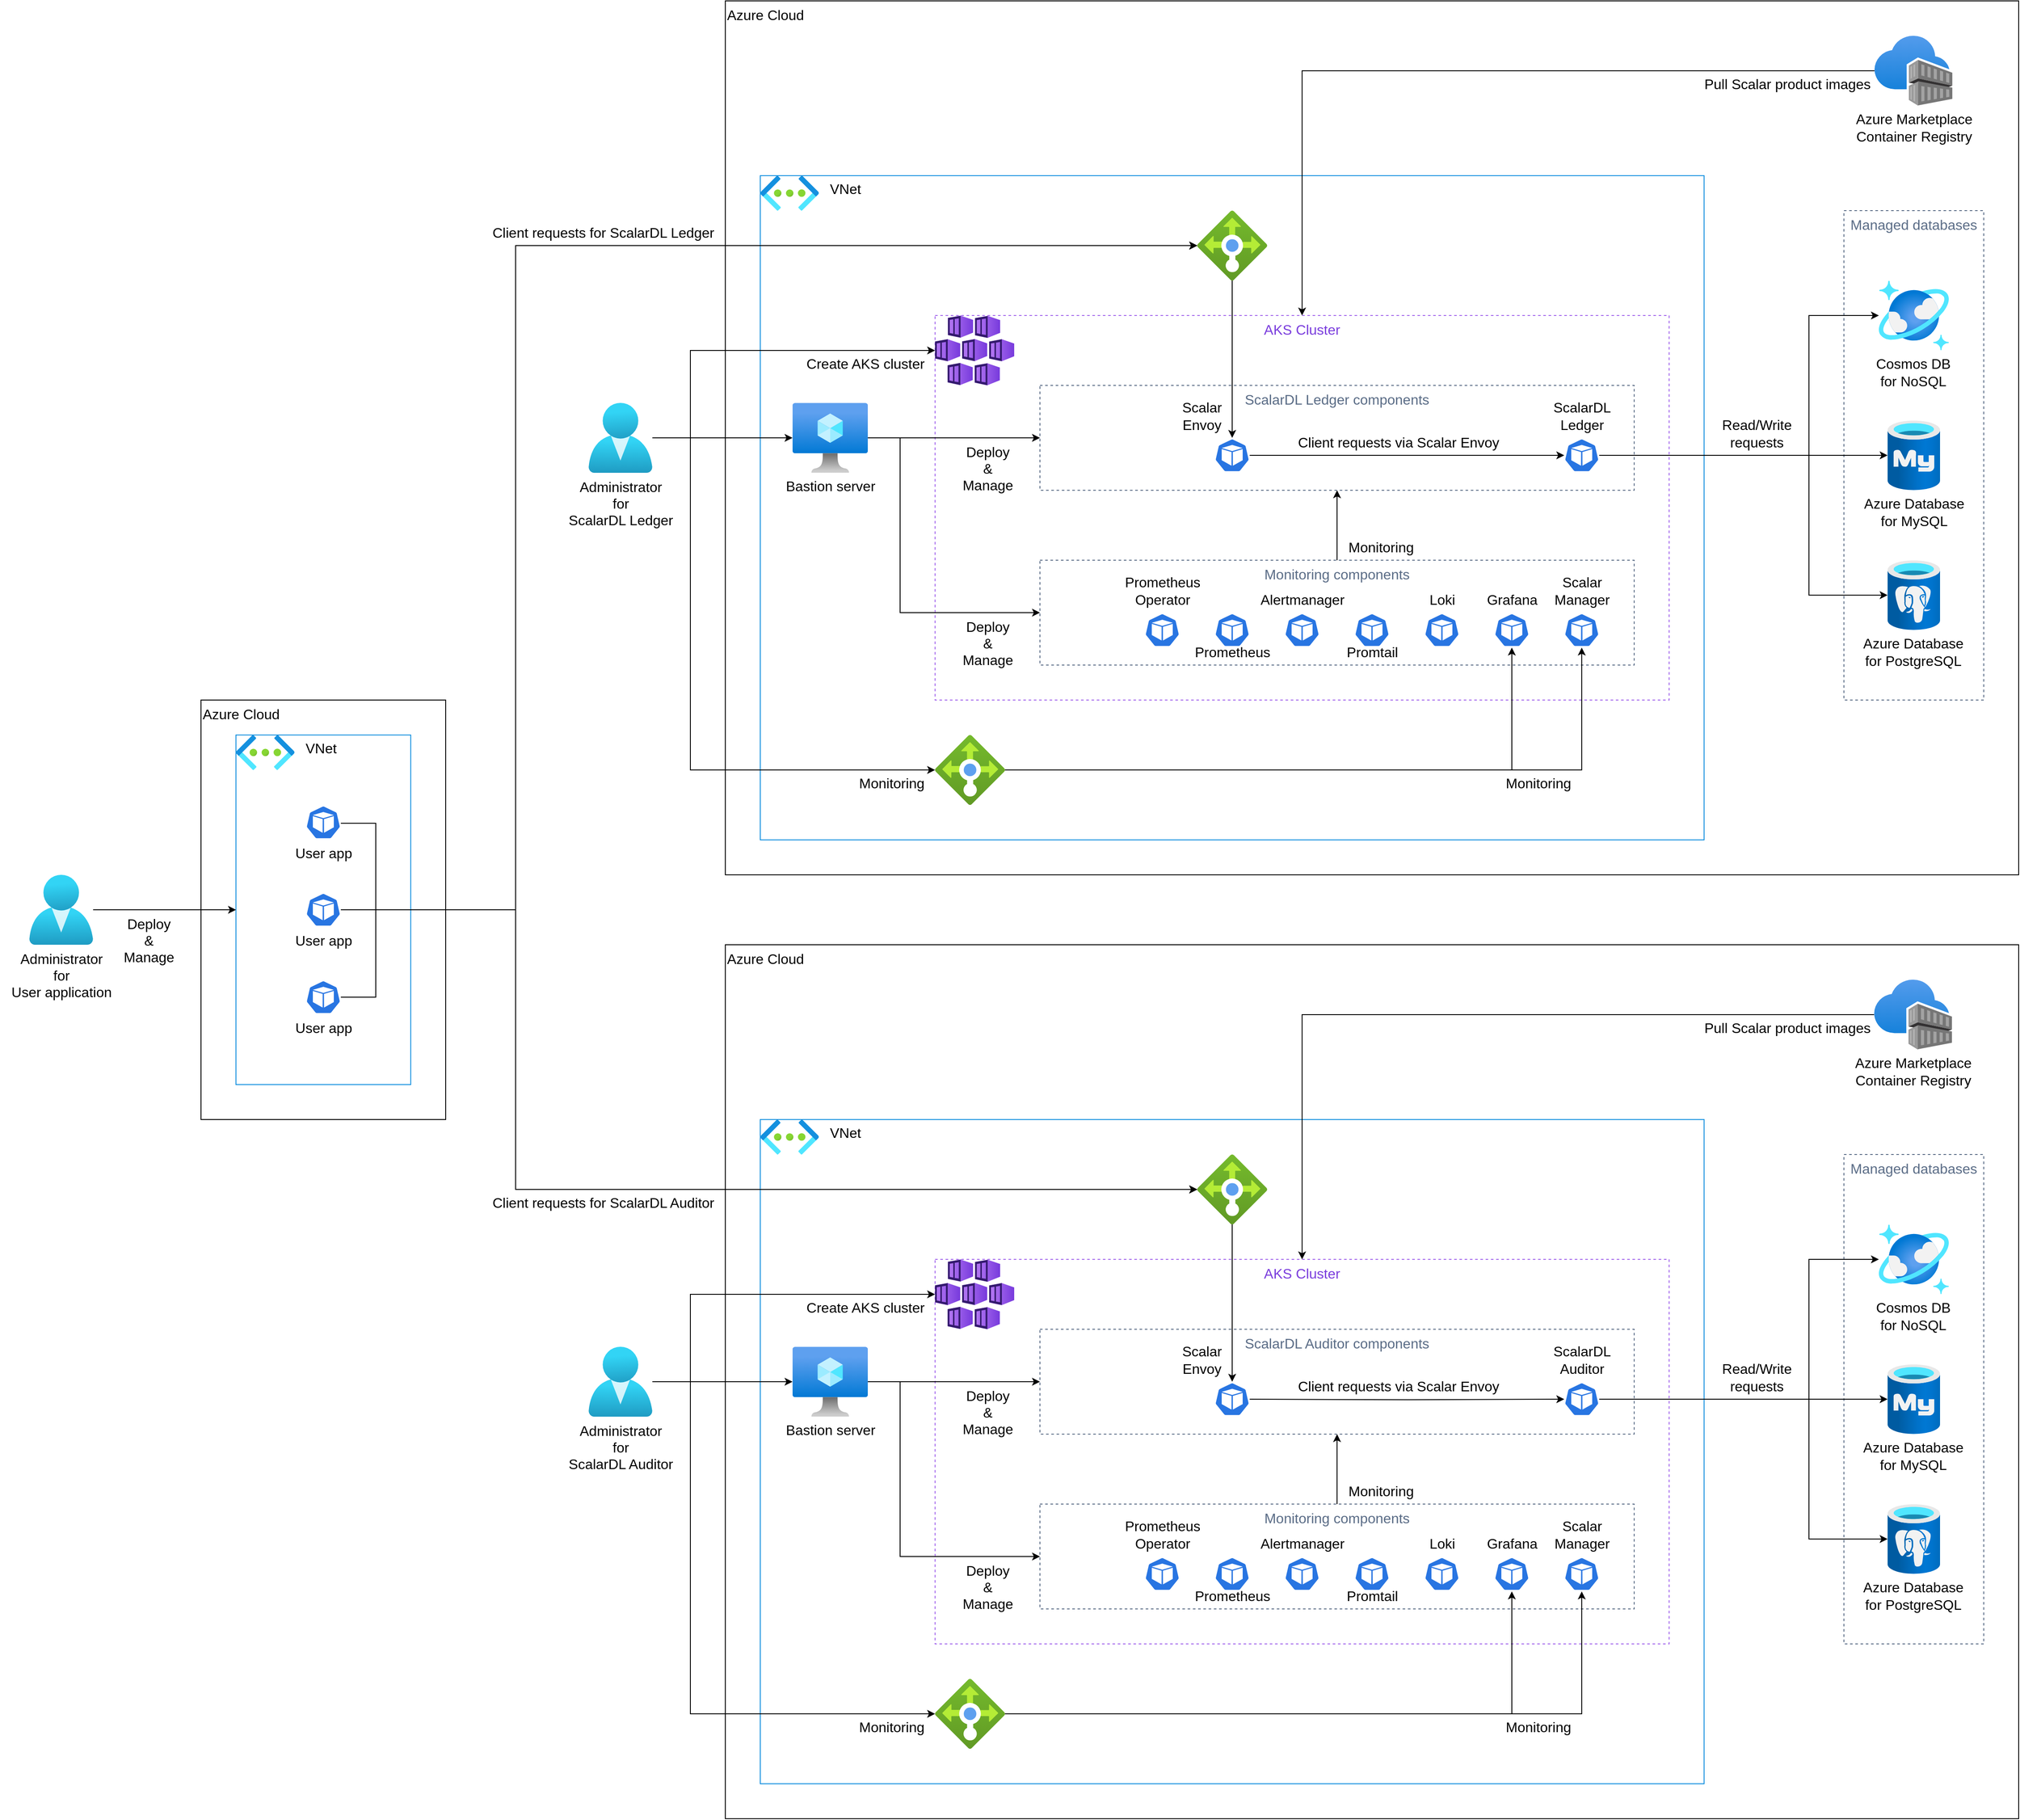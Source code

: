 <mxfile version="21.7.5" type="google">
  <diagram id="od8Rnb8N7IRgNO0WA-l_" name="ページ1">
    <mxGraphModel grid="1" page="1" gridSize="10" guides="1" tooltips="1" connect="1" arrows="1" fold="1" pageScale="1" pageWidth="827" pageHeight="1169" math="0" shadow="0">
      <root>
        <mxCell id="0" />
        <mxCell id="1" parent="0" />
        <mxCell id="EX_xdqJNYYm2CHZNdzQD-32" value="" style="fillColor=none;strokeColor=#1490df;verticalAlign=top;fontStyle=0;fontColor=#5A6C86;fontFamily=Helvetica;fontSize=12;align=left;" vertex="1" parent="1">
          <mxGeometry x="-640" y="280" width="1080" height="760" as="geometry" />
        </mxCell>
        <mxCell id="UtOP1kqGwqF7ZHsXyCKP-1" style="edgeStyle=orthogonalEdgeStyle;rounded=0;orthogonalLoop=1;jettySize=auto;html=1;" edge="1" parent="1" source="nU_rdTN2ys85tmJCLOdz-10" target="EX_xdqJNYYm2CHZNdzQD-21">
          <mxGeometry relative="1" as="geometry">
            <Array as="points">
              <mxPoint x="-920" y="1120" />
              <mxPoint x="-920" y="360" />
            </Array>
            <mxPoint x="-140" y="360" as="targetPoint" />
            <mxPoint x="-1120" y="1120.05" as="sourcePoint" />
          </mxGeometry>
        </mxCell>
        <mxCell id="UtOP1kqGwqF7ZHsXyCKP-7" style="edgeStyle=orthogonalEdgeStyle;rounded=0;orthogonalLoop=1;jettySize=auto;html=1;" edge="1" parent="1" source="nU_rdTN2ys85tmJCLOdz-10" target="EX_xdqJNYYm2CHZNdzQD-23">
          <mxGeometry relative="1" as="geometry">
            <Array as="points">
              <mxPoint x="-920" y="1120" />
              <mxPoint x="-920" y="1440" />
            </Array>
            <mxPoint x="-140.0" y="1440" as="targetPoint" />
            <mxPoint x="-1120" y="1120.05" as="sourcePoint" />
          </mxGeometry>
        </mxCell>
        <mxCell id="nU_rdTN2ys85tmJCLOdz-2" value="" style="fillColor=none;strokeColor=#1490df;verticalAlign=top;fontStyle=0;fontColor=#5A6C86;fontFamily=Helvetica;fontSize=12;align=left;" vertex="1" parent="1">
          <mxGeometry x="-1240" y="920" width="200" height="400" as="geometry" />
        </mxCell>
        <mxCell id="nU_rdTN2ys85tmJCLOdz-1" value="Azure Cloud" style="fillColor=none;strokeColor=#000000;verticalAlign=top;fontStyle=0;fontColor=#000000;fontFamily=Helvetica;fontSize=16;align=left;" vertex="1" parent="1">
          <mxGeometry x="-1280" y="880" width="280" height="480" as="geometry" />
        </mxCell>
        <mxCell id="UtOP1kqGwqF7ZHsXyCKP-2" style="edgeStyle=orthogonalEdgeStyle;rounded=0;orthogonalLoop=1;jettySize=auto;html=1;" edge="1" parent="1" source="nU_rdTN2ys85tmJCLOdz-11" target="EX_xdqJNYYm2CHZNdzQD-21">
          <mxGeometry relative="1" as="geometry">
            <Array as="points">
              <mxPoint x="-1080" y="1021" />
              <mxPoint x="-1080" y="1120" />
              <mxPoint x="-920" y="1120" />
              <mxPoint x="-920" y="360" />
            </Array>
            <mxPoint x="-140" y="360" as="targetPoint" />
            <mxPoint x="-1120" y="1027.05" as="sourcePoint" />
          </mxGeometry>
        </mxCell>
        <mxCell id="EX_xdqJNYYm2CHZNdzQD-35" value="Azure Cloud" style="fillColor=none;strokeColor=#000000;verticalAlign=top;fontStyle=0;fontColor=#000000;fontFamily=Helvetica;fontSize=16;align=left;" vertex="1" parent="1">
          <mxGeometry x="-680" y="80" width="1480" height="1000" as="geometry" />
        </mxCell>
        <mxCell id="EX_xdqJNYYm2CHZNdzQD-36" value="Azure Cloud" style="fillColor=none;strokeColor=#000000;verticalAlign=top;fontStyle=0;fontColor=#000000;fontFamily=Helvetica;fontSize=16;align=left;" vertex="1" parent="1">
          <mxGeometry x="-680" y="1160" width="1480" height="1000" as="geometry" />
        </mxCell>
        <mxCell id="EX_xdqJNYYm2CHZNdzQD-37" value="" style="fillColor=none;strokeColor=#1490df;verticalAlign=top;fontStyle=0;fontColor=#5A6C86;fontFamily=Helvetica;fontSize=12;align=left;" vertex="1" parent="1">
          <mxGeometry x="-640" y="1360" width="1080" height="760" as="geometry" />
        </mxCell>
        <mxCell id="EX_xdqJNYYm2CHZNdzQD-26" value="AKS Cluster" style="fillColor=none;strokeColor=#a265ec;dashed=1;verticalAlign=top;fontStyle=0;fontColor=#7a3ddd;strokeWidth=1;fontSize=16;" vertex="1" parent="1">
          <mxGeometry x="-440" y="440" width="840" height="440" as="geometry" />
        </mxCell>
        <mxCell id="EX_xdqJNYYm2CHZNdzQD-29" value="AKS Cluster" style="fillColor=none;strokeColor=#a265ec;dashed=1;verticalAlign=top;fontStyle=0;fontColor=#7a3ddd;strokeWidth=1;fontSize=16;" vertex="1" parent="1">
          <mxGeometry x="-440" y="1520" width="840" height="440" as="geometry" />
        </mxCell>
        <mxCell id="UtOP1kqGwqF7ZHsXyCKP-4" style="edgeStyle=orthogonalEdgeStyle;rounded=0;orthogonalLoop=1;jettySize=auto;html=1;" edge="1" parent="1" source="nU_rdTN2ys85tmJCLOdz-1" target="EX_xdqJNYYm2CHZNdzQD-23">
          <mxGeometry relative="1" as="geometry">
            <Array as="points">
              <mxPoint x="-920" y="1120" />
              <mxPoint x="-920" y="1440" />
            </Array>
            <mxPoint x="-140.0" y="1440" as="targetPoint" />
            <mxPoint x="-1120" y="1027.05" as="sourcePoint" />
          </mxGeometry>
        </mxCell>
        <mxCell id="UtOP1kqGwqF7ZHsXyCKP-8" style="edgeStyle=orthogonalEdgeStyle;rounded=0;orthogonalLoop=1;jettySize=auto;html=1;" edge="1" parent="1" source="nU_rdTN2ys85tmJCLOdz-1" target="EX_xdqJNYYm2CHZNdzQD-23">
          <mxGeometry relative="1" as="geometry">
            <Array as="points">
              <mxPoint x="-920" y="1120" />
              <mxPoint x="-920" y="1440" />
            </Array>
            <mxPoint x="-140.0" y="1440" as="targetPoint" />
            <mxPoint x="-1120" y="1212.95" as="sourcePoint" />
          </mxGeometry>
        </mxCell>
        <mxCell id="UtOP1kqGwqF7ZHsXyCKP-3" style="edgeStyle=orthogonalEdgeStyle;rounded=0;orthogonalLoop=1;jettySize=auto;html=1;" edge="1" parent="1" source="nU_rdTN2ys85tmJCLOdz-12" target="EX_xdqJNYYm2CHZNdzQD-21">
          <mxGeometry relative="1" as="geometry">
            <Array as="points">
              <mxPoint x="-1080" y="1220" />
              <mxPoint x="-1080" y="1120" />
              <mxPoint x="-920" y="1120" />
              <mxPoint x="-920" y="360" />
            </Array>
            <mxPoint x="-140" y="360" as="targetPoint" />
            <mxPoint x="-1120" y="1212.95" as="sourcePoint" />
          </mxGeometry>
        </mxCell>
        <mxCell id="XumjTPw2hBYQ-sRrh7FU-35" style="edgeStyle=orthogonalEdgeStyle;rounded=0;orthogonalLoop=1;jettySize=auto;html=1;fontFamily=Helvetica;fontSize=12;fontColor=#D05C17;" edge="1" parent="1" source="nU_rdTN2ys85tmJCLOdz-9" target="EX_xdqJNYYm2CHZNdzQD-30">
          <mxGeometry relative="1" as="geometry">
            <mxPoint x="-600" y="580" as="targetPoint" />
            <mxPoint x="-763.636" y="580" as="sourcePoint" />
          </mxGeometry>
        </mxCell>
        <mxCell id="eG7ZQN_vo8qLT-gt9y6S-61" style="edgeStyle=orthogonalEdgeStyle;rounded=0;orthogonalLoop=1;jettySize=auto;html=1;" edge="1" parent="1" source="nU_rdTN2ys85tmJCLOdz-9" target="EX_xdqJNYYm2CHZNdzQD-27">
          <mxGeometry relative="1" as="geometry">
            <Array as="points">
              <mxPoint x="-720" y="580" />
              <mxPoint x="-720" y="480" />
            </Array>
            <mxPoint x="-440.0" y="480" as="targetPoint" />
            <mxPoint x="-763.636" y="580" as="sourcePoint" />
          </mxGeometry>
        </mxCell>
        <mxCell id="XumjTPw2hBYQ-sRrh7FU-36" value="Managed databases" style="fillColor=none;strokeColor=#5A6C86;dashed=1;verticalAlign=top;fontStyle=0;fontColor=#5A6C86;fontFamily=Helvetica;fontSize=16;" vertex="1" parent="1">
          <mxGeometry x="600" y="320" width="160" height="560" as="geometry" />
        </mxCell>
        <mxCell id="eG7ZQN_vo8qLT-gt9y6S-23" style="edgeStyle=orthogonalEdgeStyle;rounded=0;orthogonalLoop=1;jettySize=auto;html=1;" edge="1" parent="1" source="nU_rdTN2ys85tmJCLOdz-18" target="EX_xdqJNYYm2CHZNdzQD-4">
          <mxGeometry relative="1" as="geometry">
            <Array as="points">
              <mxPoint x="560" y="600" />
              <mxPoint x="560" y="440" />
            </Array>
            <mxPoint x="640" y="440" as="targetPoint" />
            <mxPoint x="320" y="600.067" as="sourcePoint" />
          </mxGeometry>
        </mxCell>
        <mxCell id="eG7ZQN_vo8qLT-gt9y6S-40" style="edgeStyle=orthogonalEdgeStyle;rounded=0;orthogonalLoop=1;jettySize=auto;html=1;" edge="1" parent="1" source="nU_rdTN2ys85tmJCLOdz-18" target="EX_xdqJNYYm2CHZNdzQD-6">
          <mxGeometry relative="1" as="geometry">
            <Array as="points">
              <mxPoint x="560" y="600" />
              <mxPoint x="560" y="760" />
            </Array>
            <mxPoint x="640" y="759.957" as="targetPoint" />
            <mxPoint x="320" y="600.067" as="sourcePoint" />
          </mxGeometry>
        </mxCell>
        <mxCell id="eG7ZQN_vo8qLT-gt9y6S-41" style="edgeStyle=orthogonalEdgeStyle;rounded=0;orthogonalLoop=1;jettySize=auto;html=1;" edge="1" parent="1" source="nU_rdTN2ys85tmJCLOdz-18" target="EX_xdqJNYYm2CHZNdzQD-5">
          <mxGeometry relative="1" as="geometry">
            <Array as="points" />
            <mxPoint x="640" y="600.043" as="targetPoint" />
            <mxPoint x="320" y="600.067" as="sourcePoint" />
          </mxGeometry>
        </mxCell>
        <mxCell id="5DOGEl5L35TRqfO9R5Ig-1" style="edgeStyle=orthogonalEdgeStyle;rounded=0;orthogonalLoop=1;jettySize=auto;html=1;entryX=0.5;entryY=1;entryDx=0;entryDy=0;" edge="1" parent="1" source="XumjTPw2hBYQ-sRrh7FU-18" target="XumjTPw2hBYQ-sRrh7FU-22">
          <mxGeometry relative="1" as="geometry" />
        </mxCell>
        <mxCell id="XumjTPw2hBYQ-sRrh7FU-18" value="Monitoring components" style="fillColor=none;strokeColor=#5A6C86;dashed=1;verticalAlign=top;fontStyle=0;fontColor=#5A6C86;fontFamily=Helvetica;fontSize=16;" vertex="1" parent="1">
          <mxGeometry x="-320" y="720" width="680" height="120" as="geometry" />
        </mxCell>
        <mxCell id="XumjTPw2hBYQ-sRrh7FU-22" value="ScalarDL Ledger components" style="fillColor=none;strokeColor=#5A6C86;dashed=1;verticalAlign=top;fontStyle=0;fontColor=#5A6C86;fontFamily=Helvetica;fontSize=16;" vertex="1" parent="1">
          <mxGeometry x="-320" y="520" width="680" height="120" as="geometry" />
        </mxCell>
        <mxCell id="XumjTPw2hBYQ-sRrh7FU-32" value="" style="edgeStyle=orthogonalEdgeStyle;rounded=0;orthogonalLoop=1;jettySize=auto;html=1;fontFamily=Helvetica;fontSize=12;fontColor=#D05C17;entryX=0;entryY=0.5;entryDx=0;entryDy=0;" edge="1" parent="1" source="EX_xdqJNYYm2CHZNdzQD-30" target="XumjTPw2hBYQ-sRrh7FU-18">
          <mxGeometry relative="1" as="geometry">
            <Array as="points">
              <mxPoint x="-480" y="580" />
              <mxPoint x="-480" y="780" />
            </Array>
            <mxPoint x="-520" y="580" as="sourcePoint" />
          </mxGeometry>
        </mxCell>
        <mxCell id="XumjTPw2hBYQ-sRrh7FU-33" value="" style="edgeStyle=orthogonalEdgeStyle;rounded=0;orthogonalLoop=1;jettySize=auto;html=1;fontFamily=Helvetica;fontSize=12;fontColor=#D05C17;entryX=0;entryY=0.5;entryDx=0;entryDy=0;" edge="1" parent="1" source="EX_xdqJNYYm2CHZNdzQD-30" target="XumjTPw2hBYQ-sRrh7FU-22">
          <mxGeometry relative="1" as="geometry">
            <mxPoint x="-520" y="580" as="sourcePoint" />
            <Array as="points" />
          </mxGeometry>
        </mxCell>
        <mxCell id="eG7ZQN_vo8qLT-gt9y6S-24" style="edgeStyle=orthogonalEdgeStyle;rounded=0;orthogonalLoop=1;jettySize=auto;html=1;" edge="1" parent="1" source="nU_rdTN2ys85tmJCLOdz-17" target="nU_rdTN2ys85tmJCLOdz-18">
          <mxGeometry relative="1" as="geometry">
            <mxPoint x="-80" y="600" as="sourcePoint" />
            <mxPoint x="280" y="600.067" as="targetPoint" />
          </mxGeometry>
        </mxCell>
        <mxCell id="eG7ZQN_vo8qLT-gt9y6S-35" value="Monitoring" style="text;html=1;align=center;verticalAlign=middle;resizable=0;points=[];autosize=1;strokeColor=none;fillColor=none;fontSize=16;" vertex="1" parent="1">
          <mxGeometry x="20" y="690" width="100" height="30" as="geometry" />
        </mxCell>
        <mxCell id="eG7ZQN_vo8qLT-gt9y6S-36" value="Bastion server" style="text;html=1;align=center;verticalAlign=middle;resizable=0;points=[];autosize=1;strokeColor=none;fillColor=none;fontSize=16;" vertex="1" parent="1">
          <mxGeometry x="-625" y="620.0" width="130" height="30" as="geometry" />
        </mxCell>
        <mxCell id="eG7ZQN_vo8qLT-gt9y6S-45" style="edgeStyle=orthogonalEdgeStyle;rounded=0;orthogonalLoop=1;jettySize=auto;html=1;entryX=0.5;entryY=1;entryDx=0;entryDy=0;entryPerimeter=0;" edge="1" parent="1" source="EX_xdqJNYYm2CHZNdzQD-24" target="nU_rdTN2ys85tmJCLOdz-26">
          <mxGeometry relative="1" as="geometry">
            <mxPoint x="-360.0" y="960" as="sourcePoint" />
            <mxPoint x="300" y="812.841" as="targetPoint" />
          </mxGeometry>
        </mxCell>
        <mxCell id="eG7ZQN_vo8qLT-gt9y6S-50" style="edgeStyle=orthogonalEdgeStyle;rounded=0;orthogonalLoop=1;jettySize=auto;html=1;entryX=0.5;entryY=1;entryDx=0;entryDy=0;entryPerimeter=0;" edge="1" parent="1" source="EX_xdqJNYYm2CHZNdzQD-24" target="nU_rdTN2ys85tmJCLOdz-32">
          <mxGeometry relative="1" as="geometry">
            <mxPoint x="-360.0" y="960" as="sourcePoint" />
            <mxPoint x="220" y="812.841" as="targetPoint" />
          </mxGeometry>
        </mxCell>
        <mxCell id="eG7ZQN_vo8qLT-gt9y6S-49" value="Monitoring" style="text;html=1;align=center;verticalAlign=middle;resizable=0;points=[];autosize=1;strokeColor=none;fillColor=none;fontSize=16;" vertex="1" parent="1">
          <mxGeometry x="-540" y="960" width="100" height="30" as="geometry" />
        </mxCell>
        <mxCell id="tqQFtVf9cBMd6XpxgD0x-11" style="edgeStyle=orthogonalEdgeStyle;rounded=0;orthogonalLoop=1;jettySize=auto;html=1;" edge="1" parent="1" source="nU_rdTN2ys85tmJCLOdz-9" target="EX_xdqJNYYm2CHZNdzQD-24">
          <mxGeometry relative="1" as="geometry">
            <Array as="points">
              <mxPoint x="-720" y="580" />
              <mxPoint x="-720" y="960" />
            </Array>
            <mxPoint x="-440.0" y="960" as="targetPoint" />
            <mxPoint x="-763.636" y="580" as="sourcePoint" />
          </mxGeometry>
        </mxCell>
        <mxCell id="eG7ZQN_vo8qLT-gt9y6S-51" value="Administrator&lt;br style=&quot;font-size: 16px;&quot;&gt;for&lt;br style=&quot;font-size: 16px;&quot;&gt;ScalarDL Ledger" style="text;html=1;align=center;verticalAlign=middle;resizable=0;points=[];autosize=1;strokeColor=none;fillColor=none;fontSize=16;" vertex="1" parent="1">
          <mxGeometry x="-870" y="620" width="140" height="70" as="geometry" />
        </mxCell>
        <mxCell id="tqQFtVf9cBMd6XpxgD0x-10" style="edgeStyle=orthogonalEdgeStyle;rounded=0;orthogonalLoop=1;jettySize=auto;html=1;" edge="1" parent="1" source="EX_xdqJNYYm2CHZNdzQD-16" target="EX_xdqJNYYm2CHZNdzQD-26">
          <mxGeometry relative="1" as="geometry">
            <Array as="points">
              <mxPoint x="-20" y="160" />
            </Array>
            <mxPoint x="640" y="160.043" as="sourcePoint" />
            <mxPoint x="-20.0" y="440" as="targetPoint" />
          </mxGeometry>
        </mxCell>
        <mxCell id="eG7ZQN_vo8qLT-gt9y6S-57" value="Pull Scalar product images" style="text;html=1;align=center;verticalAlign=middle;resizable=0;points=[];autosize=1;strokeColor=none;fillColor=none;fontSize=16;" vertex="1" parent="1">
          <mxGeometry x="430" y="160" width="210" height="30" as="geometry" />
        </mxCell>
        <mxCell id="eG7ZQN_vo8qLT-gt9y6S-59" value="Create AKS cluster" style="text;html=1;align=center;verticalAlign=middle;resizable=0;points=[];autosize=1;strokeColor=none;fillColor=none;fontSize=16;" vertex="1" parent="1">
          <mxGeometry x="-600" y="480" width="160" height="30" as="geometry" />
        </mxCell>
        <mxCell id="eG7ZQN_vo8qLT-gt9y6S-73" value="Client requests via Scalar Envoy" style="text;html=1;align=center;verticalAlign=middle;resizable=0;points=[];autosize=1;strokeColor=none;fillColor=none;fontSize=16;" vertex="1" parent="1">
          <mxGeometry x="-35" y="570" width="250" height="30" as="geometry" />
        </mxCell>
        <mxCell id="eG7ZQN_vo8qLT-gt9y6S-74" value="Read/Write&lt;br style=&quot;font-size: 16px;&quot;&gt;requests" style="text;html=1;align=center;verticalAlign=middle;resizable=0;points=[];autosize=1;strokeColor=none;fillColor=none;fontSize=16;" vertex="1" parent="1">
          <mxGeometry x="450" y="550.0" width="100" height="50" as="geometry" />
        </mxCell>
        <mxCell id="tqQFtVf9cBMd6XpxgD0x-13" value="Deploy&lt;br&gt;&amp;amp;&lt;br&gt;Manage" style="text;html=1;align=center;verticalAlign=middle;resizable=0;points=[];autosize=1;strokeColor=none;fillColor=none;fontSize=16;" vertex="1" parent="1">
          <mxGeometry x="-420" y="780" width="80" height="70" as="geometry" />
        </mxCell>
        <mxCell id="tqQFtVf9cBMd6XpxgD0x-21" value="Monitoring" style="text;html=1;align=center;verticalAlign=middle;resizable=0;points=[];autosize=1;strokeColor=none;fillColor=none;fontSize=16;" vertex="1" parent="1">
          <mxGeometry x="200" y="960" width="100" height="30" as="geometry" />
        </mxCell>
        <mxCell id="UtOP1kqGwqF7ZHsXyCKP-9" style="edgeStyle=orthogonalEdgeStyle;rounded=0;orthogonalLoop=1;jettySize=auto;html=1;entryX=0.5;entryY=0;entryDx=0;entryDy=0;entryPerimeter=0;" edge="1" parent="1" source="EX_xdqJNYYm2CHZNdzQD-21" target="nU_rdTN2ys85tmJCLOdz-17">
          <mxGeometry relative="1" as="geometry">
            <mxPoint x="-100" y="400" as="sourcePoint" />
            <mxPoint x="-100" y="587.159" as="targetPoint" />
          </mxGeometry>
        </mxCell>
        <mxCell id="kts-2amzLd4KtE07fWtA-69" value="Managed databases" style="fillColor=none;strokeColor=#5A6C86;dashed=1;verticalAlign=top;fontStyle=0;fontColor=#5A6C86;fontFamily=Helvetica;fontSize=16;" vertex="1" parent="1">
          <mxGeometry x="600" y="1400" width="160" height="560" as="geometry" />
        </mxCell>
        <mxCell id="kts-2amzLd4KtE07fWtA-73" style="edgeStyle=orthogonalEdgeStyle;rounded=0;orthogonalLoop=1;jettySize=auto;html=1;" edge="1" parent="1" source="nU_rdTN2ys85tmJCLOdz-33" target="EX_xdqJNYYm2CHZNdzQD-12">
          <mxGeometry relative="1" as="geometry">
            <Array as="points">
              <mxPoint x="560" y="1680" />
              <mxPoint x="560" y="1520" />
            </Array>
            <mxPoint x="640" y="1520" as="targetPoint" />
            <mxPoint x="320" y="1680.056" as="sourcePoint" />
          </mxGeometry>
        </mxCell>
        <mxCell id="kts-2amzLd4KtE07fWtA-74" style="edgeStyle=orthogonalEdgeStyle;rounded=0;orthogonalLoop=1;jettySize=auto;html=1;" edge="1" parent="1" source="nU_rdTN2ys85tmJCLOdz-33" target="EX_xdqJNYYm2CHZNdzQD-14">
          <mxGeometry relative="1" as="geometry">
            <Array as="points">
              <mxPoint x="560" y="1680" />
              <mxPoint x="560" y="1840" />
            </Array>
            <mxPoint x="640" y="1840.043" as="targetPoint" />
            <mxPoint x="320" y="1680.056" as="sourcePoint" />
          </mxGeometry>
        </mxCell>
        <mxCell id="kts-2amzLd4KtE07fWtA-75" style="edgeStyle=orthogonalEdgeStyle;rounded=0;orthogonalLoop=1;jettySize=auto;html=1;" edge="1" parent="1" source="nU_rdTN2ys85tmJCLOdz-33" target="EX_xdqJNYYm2CHZNdzQD-13">
          <mxGeometry relative="1" as="geometry">
            <Array as="points" />
            <mxPoint x="640" y="1680.043" as="targetPoint" />
            <mxPoint x="320" y="1680.056" as="sourcePoint" />
          </mxGeometry>
        </mxCell>
        <mxCell id="5DOGEl5L35TRqfO9R5Ig-2" style="edgeStyle=orthogonalEdgeStyle;rounded=0;orthogonalLoop=1;jettySize=auto;html=1;entryX=0.5;entryY=1;entryDx=0;entryDy=0;" edge="1" parent="1" source="kts-2amzLd4KtE07fWtA-80" target="kts-2amzLd4KtE07fWtA-81">
          <mxGeometry relative="1" as="geometry" />
        </mxCell>
        <mxCell id="kts-2amzLd4KtE07fWtA-80" value="Monitoring components" style="fillColor=none;strokeColor=#5A6C86;dashed=1;verticalAlign=top;fontStyle=0;fontColor=#5A6C86;fontFamily=Helvetica;fontSize=16;" vertex="1" parent="1">
          <mxGeometry x="-320" y="1800" width="680" height="120" as="geometry" />
        </mxCell>
        <mxCell id="kts-2amzLd4KtE07fWtA-81" value="ScalarDL Auditor components" style="fillColor=none;strokeColor=#5A6C86;dashed=1;verticalAlign=top;fontStyle=0;fontColor=#5A6C86;fontFamily=Helvetica;fontSize=16;" vertex="1" parent="1">
          <mxGeometry x="-320" y="1600" width="680" height="120" as="geometry" />
        </mxCell>
        <mxCell id="kts-2amzLd4KtE07fWtA-82" value="" style="edgeStyle=orthogonalEdgeStyle;rounded=0;orthogonalLoop=1;jettySize=auto;html=1;fontFamily=Helvetica;fontSize=12;fontColor=#D05C17;entryX=0;entryY=0.5;entryDx=0;entryDy=0;" edge="1" parent="1" source="EX_xdqJNYYm2CHZNdzQD-31" target="kts-2amzLd4KtE07fWtA-80">
          <mxGeometry relative="1" as="geometry">
            <Array as="points">
              <mxPoint x="-480" y="1660" />
              <mxPoint x="-480" y="1860" />
            </Array>
            <mxPoint x="-520" y="1660" as="sourcePoint" />
          </mxGeometry>
        </mxCell>
        <mxCell id="kts-2amzLd4KtE07fWtA-83" value="" style="edgeStyle=orthogonalEdgeStyle;rounded=0;orthogonalLoop=1;jettySize=auto;html=1;fontFamily=Helvetica;fontSize=12;fontColor=#D05C17;entryX=0;entryY=0.5;entryDx=0;entryDy=0;" edge="1" parent="1" source="EX_xdqJNYYm2CHZNdzQD-31" target="kts-2amzLd4KtE07fWtA-81">
          <mxGeometry relative="1" as="geometry">
            <mxPoint x="-520" y="1660" as="sourcePoint" />
            <Array as="points" />
          </mxGeometry>
        </mxCell>
        <mxCell id="kts-2amzLd4KtE07fWtA-85" value="ScalarDL&lt;br&gt;Auditor" style="text;html=1;align=center;verticalAlign=middle;resizable=0;points=[];autosize=1;strokeColor=none;fillColor=none;fontSize=16;" vertex="1" parent="1">
          <mxGeometry x="255" y="1610" width="90" height="50" as="geometry" />
        </mxCell>
        <mxCell id="kts-2amzLd4KtE07fWtA-86" value="Scalar&lt;br&gt;Envoy" style="text;html=1;align=center;verticalAlign=middle;resizable=0;points=[];autosize=1;strokeColor=none;fillColor=none;fontSize=16;" vertex="1" parent="1">
          <mxGeometry x="-170" y="1610" width="70" height="50" as="geometry" />
        </mxCell>
        <mxCell id="kts-2amzLd4KtE07fWtA-87" value="Prometheus&lt;br style=&quot;font-size: 16px;&quot;&gt;Operator" style="text;html=1;align=center;verticalAlign=middle;resizable=0;points=[];autosize=1;strokeColor=none;fillColor=none;fontSize=16;" vertex="1" parent="1">
          <mxGeometry x="-235" y="1810" width="110" height="50" as="geometry" />
        </mxCell>
        <mxCell id="kts-2amzLd4KtE07fWtA-94" style="edgeStyle=orthogonalEdgeStyle;rounded=0;orthogonalLoop=1;jettySize=auto;html=1;" edge="1" parent="1" target="nU_rdTN2ys85tmJCLOdz-33">
          <mxGeometry relative="1" as="geometry">
            <mxPoint x="-80" y="1680.056" as="sourcePoint" />
            <mxPoint x="280" y="1680" as="targetPoint" />
          </mxGeometry>
        </mxCell>
        <mxCell id="kts-2amzLd4KtE07fWtA-100" value="Monitoring" style="text;html=1;align=center;verticalAlign=middle;resizable=0;points=[];autosize=1;strokeColor=none;fillColor=none;fontSize=16;" vertex="1" parent="1">
          <mxGeometry x="20" y="1770" width="100" height="30" as="geometry" />
        </mxCell>
        <mxCell id="kts-2amzLd4KtE07fWtA-101" value="Bastion server" style="text;html=1;align=center;verticalAlign=middle;resizable=0;points=[];autosize=1;strokeColor=none;fillColor=none;fontSize=16;" vertex="1" parent="1">
          <mxGeometry x="-625" y="1700" width="130" height="30" as="geometry" />
        </mxCell>
        <mxCell id="kts-2amzLd4KtE07fWtA-103" style="edgeStyle=orthogonalEdgeStyle;rounded=0;orthogonalLoop=1;jettySize=auto;html=1;entryX=0.5;entryY=1;entryDx=0;entryDy=0;entryPerimeter=0;" edge="1" parent="1" source="EX_xdqJNYYm2CHZNdzQD-25" target="nU_rdTN2ys85tmJCLOdz-42">
          <mxGeometry relative="1" as="geometry">
            <mxPoint x="-360.0" y="2040.0" as="sourcePoint" />
            <mxPoint x="300" y="1892.841" as="targetPoint" />
          </mxGeometry>
        </mxCell>
        <mxCell id="kts-2amzLd4KtE07fWtA-104" style="edgeStyle=orthogonalEdgeStyle;rounded=0;orthogonalLoop=1;jettySize=auto;html=1;entryX=0.5;entryY=1;entryDx=0;entryDy=0;entryPerimeter=0;" edge="1" parent="1" source="EX_xdqJNYYm2CHZNdzQD-25" target="nU_rdTN2ys85tmJCLOdz-41">
          <mxGeometry relative="1" as="geometry">
            <mxPoint x="-360.0" y="2040.0" as="sourcePoint" />
            <mxPoint x="220" y="1892.841" as="targetPoint" />
          </mxGeometry>
        </mxCell>
        <mxCell id="kts-2amzLd4KtE07fWtA-106" value="Monitoring" style="text;html=1;align=center;verticalAlign=middle;resizable=0;points=[];autosize=1;strokeColor=none;fillColor=none;fontSize=16;" vertex="1" parent="1">
          <mxGeometry x="-540" y="2040" width="100" height="30" as="geometry" />
        </mxCell>
        <mxCell id="kts-2amzLd4KtE07fWtA-107" style="edgeStyle=orthogonalEdgeStyle;rounded=0;orthogonalLoop=1;jettySize=auto;html=1;" edge="1" parent="1" source="EX_xdqJNYYm2CHZNdzQD-18" target="EX_xdqJNYYm2CHZNdzQD-29">
          <mxGeometry relative="1" as="geometry">
            <Array as="points">
              <mxPoint x="-20" y="1240" />
            </Array>
            <mxPoint x="640" y="1240.043" as="sourcePoint" />
            <mxPoint x="-20.0" y="1520" as="targetPoint" />
          </mxGeometry>
        </mxCell>
        <mxCell id="kts-2amzLd4KtE07fWtA-110" value="Pull Scalar product images" style="text;html=1;align=center;verticalAlign=middle;resizable=0;points=[];autosize=1;strokeColor=none;fillColor=none;fontSize=16;" vertex="1" parent="1">
          <mxGeometry x="430" y="1240" width="210" height="30" as="geometry" />
        </mxCell>
        <mxCell id="kts-2amzLd4KtE07fWtA-111" value="Create AKS cluster" style="text;html=1;align=center;verticalAlign=middle;resizable=0;points=[];autosize=1;strokeColor=none;fillColor=none;fontSize=16;" vertex="1" parent="1">
          <mxGeometry x="-600" y="1560" width="160" height="30" as="geometry" />
        </mxCell>
        <mxCell id="kts-2amzLd4KtE07fWtA-121" value="Client requests via Scalar Envoy" style="text;html=1;align=center;verticalAlign=middle;resizable=0;points=[];autosize=1;strokeColor=none;fillColor=none;fontSize=16;" vertex="1" parent="1">
          <mxGeometry x="-35" y="1650" width="250" height="30" as="geometry" />
        </mxCell>
        <mxCell id="kts-2amzLd4KtE07fWtA-122" value="Read/Write&lt;br style=&quot;font-size: 16px;&quot;&gt;requests" style="text;html=1;align=center;verticalAlign=middle;resizable=0;points=[];autosize=1;strokeColor=none;fillColor=none;fontSize=16;" vertex="1" parent="1">
          <mxGeometry x="450" y="1630" width="100" height="50" as="geometry" />
        </mxCell>
        <mxCell id="kts-2amzLd4KtE07fWtA-123" value="Deploy&lt;br&gt;&amp;amp;&lt;br&gt;Manage" style="text;html=1;align=center;verticalAlign=middle;resizable=0;points=[];autosize=1;strokeColor=none;fillColor=none;fontSize=16;" vertex="1" parent="1">
          <mxGeometry x="-420" y="1860" width="80" height="70" as="geometry" />
        </mxCell>
        <mxCell id="kts-2amzLd4KtE07fWtA-124" value="Monitoring" style="text;html=1;align=center;verticalAlign=middle;resizable=0;points=[];autosize=1;strokeColor=none;fillColor=none;fontSize=16;" vertex="1" parent="1">
          <mxGeometry x="200" y="2040" width="100" height="30" as="geometry" />
        </mxCell>
        <mxCell id="UtOP1kqGwqF7ZHsXyCKP-10" style="edgeStyle=orthogonalEdgeStyle;rounded=0;orthogonalLoop=1;jettySize=auto;html=1;" edge="1" parent="1" source="EX_xdqJNYYm2CHZNdzQD-23" target="nU_rdTN2ys85tmJCLOdz-34">
          <mxGeometry relative="1" as="geometry">
            <mxPoint x="-100.0" y="1480" as="sourcePoint" />
            <mxPoint x="-100" y="1667.159" as="targetPoint" />
          </mxGeometry>
        </mxCell>
        <mxCell id="kts-2amzLd4KtE07fWtA-129" style="edgeStyle=orthogonalEdgeStyle;rounded=0;orthogonalLoop=1;jettySize=auto;html=1;" edge="1" parent="1" source="nU_rdTN2ys85tmJCLOdz-6" target="EX_xdqJNYYm2CHZNdzQD-28">
          <mxGeometry relative="1" as="geometry">
            <Array as="points">
              <mxPoint x="-720" y="1660" />
              <mxPoint x="-720" y="1560" />
            </Array>
            <mxPoint x="-440.0" y="1560" as="targetPoint" />
            <mxPoint x="-763.636" y="1660.0" as="sourcePoint" />
          </mxGeometry>
        </mxCell>
        <mxCell id="kts-2amzLd4KtE07fWtA-130" style="edgeStyle=orthogonalEdgeStyle;rounded=0;orthogonalLoop=1;jettySize=auto;html=1;" edge="1" parent="1" source="nU_rdTN2ys85tmJCLOdz-6" target="EX_xdqJNYYm2CHZNdzQD-31">
          <mxGeometry relative="1" as="geometry">
            <mxPoint x="-600" y="1660" as="targetPoint" />
            <mxPoint x="-763.636" y="1660.0" as="sourcePoint" />
          </mxGeometry>
        </mxCell>
        <mxCell id="kts-2amzLd4KtE07fWtA-131" style="edgeStyle=orthogonalEdgeStyle;rounded=0;orthogonalLoop=1;jettySize=auto;html=1;" edge="1" parent="1" source="nU_rdTN2ys85tmJCLOdz-6" target="EX_xdqJNYYm2CHZNdzQD-25">
          <mxGeometry relative="1" as="geometry">
            <Array as="points">
              <mxPoint x="-720" y="1660" />
              <mxPoint x="-720" y="2040" />
            </Array>
            <mxPoint x="-440.0" y="2040.0" as="targetPoint" />
            <mxPoint x="-763.636" y="1660.0" as="sourcePoint" />
          </mxGeometry>
        </mxCell>
        <mxCell id="kts-2amzLd4KtE07fWtA-127" value="Administrator&lt;br style=&quot;font-size: 16px;&quot;&gt;for&lt;br style=&quot;font-size: 16px;&quot;&gt;ScalarDL Auditor" style="text;html=1;align=center;verticalAlign=middle;resizable=0;points=[];autosize=1;strokeColor=none;fillColor=none;fontSize=16;" vertex="1" parent="1">
          <mxGeometry x="-870" y="1700" width="140" height="70" as="geometry" />
        </mxCell>
        <mxCell id="kts-2amzLd4KtE07fWtA-144" style="edgeStyle=orthogonalEdgeStyle;rounded=0;orthogonalLoop=1;jettySize=auto;html=1;entryX=0;entryY=0.5;entryDx=0;entryDy=0;" edge="1" parent="1" source="nU_rdTN2ys85tmJCLOdz-5">
          <mxGeometry relative="1" as="geometry">
            <mxPoint x="-1403.636" y="1120" as="sourcePoint" />
            <mxPoint x="-1240" y="1120" as="targetPoint" />
          </mxGeometry>
        </mxCell>
        <mxCell id="kts-2amzLd4KtE07fWtA-133" value="Administrator&lt;br style=&quot;font-size: 16px;&quot;&gt;for&lt;br style=&quot;font-size: 16px;&quot;&gt;User application" style="text;html=1;align=center;verticalAlign=middle;resizable=0;points=[];autosize=1;strokeColor=none;fillColor=none;fontSize=16;" vertex="1" parent="1">
          <mxGeometry x="-1510" y="1160" width="140" height="70" as="geometry" />
        </mxCell>
        <mxCell id="kts-2amzLd4KtE07fWtA-140" value="User app" style="text;html=1;align=center;verticalAlign=middle;resizable=0;points=[];autosize=1;strokeColor=none;fillColor=none;fontSize=16;" vertex="1" parent="1">
          <mxGeometry x="-1185" y="1040" width="90" height="30" as="geometry" />
        </mxCell>
        <mxCell id="kts-2amzLd4KtE07fWtA-141" value="User app" style="text;html=1;align=center;verticalAlign=middle;resizable=0;points=[];autosize=1;strokeColor=none;fillColor=none;fontSize=16;" vertex="1" parent="1">
          <mxGeometry x="-1185" y="1140" width="90" height="30" as="geometry" />
        </mxCell>
        <mxCell id="kts-2amzLd4KtE07fWtA-143" value="User app" style="text;html=1;align=center;verticalAlign=middle;resizable=0;points=[];autosize=1;strokeColor=none;fillColor=none;fontSize=16;" vertex="1" parent="1">
          <mxGeometry x="-1185" y="1240.0" width="90" height="30" as="geometry" />
        </mxCell>
        <mxCell id="kts-2amzLd4KtE07fWtA-145" value="Deploy&lt;br&gt;&amp;amp;&lt;br&gt;Manage" style="text;html=1;align=center;verticalAlign=middle;resizable=0;points=[];autosize=1;strokeColor=none;fillColor=none;fontSize=16;" vertex="1" parent="1">
          <mxGeometry x="-1380" y="1120" width="80" height="70" as="geometry" />
        </mxCell>
        <mxCell id="UtOP1kqGwqF7ZHsXyCKP-11" value="Client requests for ScalarDL Ledger" style="text;html=1;align=center;verticalAlign=middle;resizable=0;points=[];autosize=1;strokeColor=none;fillColor=none;fontSize=16;" vertex="1" parent="1">
          <mxGeometry x="-960" y="330" width="280" height="30" as="geometry" />
        </mxCell>
        <mxCell id="UtOP1kqGwqF7ZHsXyCKP-12" value="Client requests for ScalarDL Auditor" style="text;html=1;align=center;verticalAlign=middle;resizable=0;points=[];autosize=1;strokeColor=none;fillColor=none;fontSize=16;" vertex="1" parent="1">
          <mxGeometry x="-960" y="1440" width="280" height="30" as="geometry" />
        </mxCell>
        <mxCell id="EX_xdqJNYYm2CHZNdzQD-1" value="Cosmos DB&lt;br style=&quot;font-size: 16px;&quot;&gt;for NoSQL" style="text;html=1;align=center;verticalAlign=middle;resizable=0;points=[];autosize=1;strokeColor=none;fillColor=none;fontSize=16;" vertex="1" parent="1">
          <mxGeometry x="624.18" y="480" width="110" height="50" as="geometry" />
        </mxCell>
        <mxCell id="EX_xdqJNYYm2CHZNdzQD-2" value="Azure Database&lt;br style=&quot;font-size: 16px;&quot;&gt;for MySQL" style="text;html=1;align=center;verticalAlign=middle;resizable=0;points=[];autosize=1;strokeColor=none;fillColor=none;fontSize=16;" vertex="1" parent="1">
          <mxGeometry x="610" y="640" width="140" height="50" as="geometry" />
        </mxCell>
        <mxCell id="EX_xdqJNYYm2CHZNdzQD-3" value="Azure Database&lt;br style=&quot;font-size: 16px;&quot;&gt;for PostgreSQL" style="text;html=1;align=center;verticalAlign=middle;resizable=0;points=[];autosize=1;strokeColor=none;fillColor=none;fontSize=16;" vertex="1" parent="1">
          <mxGeometry x="609.18" y="800" width="140" height="50" as="geometry" />
        </mxCell>
        <mxCell id="EX_xdqJNYYm2CHZNdzQD-4" value="" style="image;aspect=fixed;html=1;points=[];align=center;fontSize=12;image=img/lib/azure2/databases/Azure_Cosmos_DB.svg;" vertex="1" parent="1">
          <mxGeometry x="640" y="400" width="80" height="80" as="geometry" />
        </mxCell>
        <mxCell id="EX_xdqJNYYm2CHZNdzQD-5" value="" style="image;aspect=fixed;html=1;points=[];align=center;fontSize=12;image=img/lib/azure2/databases/Azure_Database_MySQL_Server.svg;" vertex="1" parent="1">
          <mxGeometry x="650" y="560.0" width="60" height="80" as="geometry" />
        </mxCell>
        <mxCell id="EX_xdqJNYYm2CHZNdzQD-6" value="" style="image;aspect=fixed;html=1;points=[];align=center;fontSize=12;image=img/lib/azure2/databases/Azure_Database_PostgreSQL_Server.svg;" vertex="1" parent="1">
          <mxGeometry x="650" y="720" width="60" height="80" as="geometry" />
        </mxCell>
        <mxCell id="EX_xdqJNYYm2CHZNdzQD-9" value="Cosmos DB&lt;br style=&quot;font-size: 16px;&quot;&gt;for NoSQL" style="text;html=1;align=center;verticalAlign=middle;resizable=0;points=[];autosize=1;strokeColor=none;fillColor=none;fontSize=16;" vertex="1" parent="1">
          <mxGeometry x="624.17" y="1560" width="110" height="50" as="geometry" />
        </mxCell>
        <mxCell id="EX_xdqJNYYm2CHZNdzQD-10" value="Azure Database&lt;br style=&quot;font-size: 16px;&quot;&gt;for MySQL" style="text;html=1;align=center;verticalAlign=middle;resizable=0;points=[];autosize=1;strokeColor=none;fillColor=none;fontSize=16;" vertex="1" parent="1">
          <mxGeometry x="609.17" y="1720" width="140" height="50" as="geometry" />
        </mxCell>
        <mxCell id="EX_xdqJNYYm2CHZNdzQD-11" value="Azure Database&lt;br style=&quot;font-size: 16px;&quot;&gt;for PostgreSQL" style="text;html=1;align=center;verticalAlign=middle;resizable=0;points=[];autosize=1;strokeColor=none;fillColor=none;fontSize=16;" vertex="1" parent="1">
          <mxGeometry x="609.17" y="1880" width="140" height="50" as="geometry" />
        </mxCell>
        <mxCell id="EX_xdqJNYYm2CHZNdzQD-12" value="" style="image;aspect=fixed;html=1;points=[];align=center;fontSize=12;image=img/lib/azure2/databases/Azure_Cosmos_DB.svg;" vertex="1" parent="1">
          <mxGeometry x="640" y="1480" width="80" height="80" as="geometry" />
        </mxCell>
        <mxCell id="EX_xdqJNYYm2CHZNdzQD-13" value="" style="image;aspect=fixed;html=1;points=[];align=center;fontSize=12;image=img/lib/azure2/databases/Azure_Database_MySQL_Server.svg;" vertex="1" parent="1">
          <mxGeometry x="650" y="1640" width="60" height="80" as="geometry" />
        </mxCell>
        <mxCell id="EX_xdqJNYYm2CHZNdzQD-14" value="" style="image;aspect=fixed;html=1;points=[];align=center;fontSize=12;image=img/lib/azure2/databases/Azure_Database_PostgreSQL_Server.svg;" vertex="1" parent="1">
          <mxGeometry x="650" y="1800" width="60" height="80" as="geometry" />
        </mxCell>
        <mxCell id="EX_xdqJNYYm2CHZNdzQD-15" value="Azure Marketplace&lt;br style=&quot;font-size: 16px;&quot;&gt;Container Registry" style="text;html=1;align=center;verticalAlign=middle;resizable=0;points=[];autosize=1;strokeColor=none;fillColor=none;fontSize=16;" vertex="1" parent="1">
          <mxGeometry x="599.58" y="200" width="160" height="50" as="geometry" />
        </mxCell>
        <mxCell id="EX_xdqJNYYm2CHZNdzQD-16" value="" style="image;aspect=fixed;html=1;points=[];align=center;fontSize=12;image=img/lib/azure2/containers/Container_Registries.svg;" vertex="1" parent="1">
          <mxGeometry x="635" y="120" width="89.17" height="80" as="geometry" />
        </mxCell>
        <mxCell id="EX_xdqJNYYm2CHZNdzQD-17" value="Azure Marketplace&lt;br style=&quot;font-size: 16px;&quot;&gt;Container Registry" style="text;html=1;align=center;verticalAlign=middle;resizable=0;points=[];autosize=1;strokeColor=none;fillColor=none;fontSize=16;" vertex="1" parent="1">
          <mxGeometry x="599.17" y="1280" width="160" height="50" as="geometry" />
        </mxCell>
        <mxCell id="EX_xdqJNYYm2CHZNdzQD-18" value="" style="image;aspect=fixed;html=1;points=[];align=center;fontSize=12;image=img/lib/azure2/containers/Container_Registries.svg;" vertex="1" parent="1">
          <mxGeometry x="634.59" y="1200" width="89.17" height="80" as="geometry" />
        </mxCell>
        <mxCell id="EX_xdqJNYYm2CHZNdzQD-21" value="" style="image;aspect=fixed;html=1;points=[];align=center;fontSize=12;image=img/lib/azure2/networking/Load_Balancers.svg;" vertex="1" parent="1">
          <mxGeometry x="-140" y="320" width="80" height="80" as="geometry" />
        </mxCell>
        <mxCell id="EX_xdqJNYYm2CHZNdzQD-23" value="" style="image;aspect=fixed;html=1;points=[];align=center;fontSize=12;image=img/lib/azure2/networking/Load_Balancers.svg;" vertex="1" parent="1">
          <mxGeometry x="-140" y="1400" width="80" height="80" as="geometry" />
        </mxCell>
        <mxCell id="EX_xdqJNYYm2CHZNdzQD-24" value="" style="image;aspect=fixed;html=1;points=[];align=center;fontSize=12;image=img/lib/azure2/networking/Load_Balancers.svg;" vertex="1" parent="1">
          <mxGeometry x="-440" y="920" width="80" height="80" as="geometry" />
        </mxCell>
        <mxCell id="EX_xdqJNYYm2CHZNdzQD-25" value="" style="image;aspect=fixed;html=1;points=[];align=center;fontSize=12;image=img/lib/azure2/networking/Load_Balancers.svg;" vertex="1" parent="1">
          <mxGeometry x="-440" y="2000" width="80" height="80" as="geometry" />
        </mxCell>
        <mxCell id="EX_xdqJNYYm2CHZNdzQD-27" value="" style="image;aspect=fixed;html=1;points=[];align=center;fontSize=12;image=img/lib/azure2/containers/Kubernetes_Services.svg;" vertex="1" parent="1">
          <mxGeometry x="-440" y="440" width="90.66" height="80" as="geometry" />
        </mxCell>
        <mxCell id="EX_xdqJNYYm2CHZNdzQD-28" value="" style="image;aspect=fixed;html=1;points=[];align=center;fontSize=12;image=img/lib/azure2/containers/Kubernetes_Services.svg;" vertex="1" parent="1">
          <mxGeometry x="-440" y="1520" width="90.66" height="80" as="geometry" />
        </mxCell>
        <mxCell id="EX_xdqJNYYm2CHZNdzQD-30" value="" style="image;aspect=fixed;html=1;points=[];align=center;fontSize=12;image=img/lib/azure2/compute/Virtual_Machine.svg;" vertex="1" parent="1">
          <mxGeometry x="-603.12" y="540" width="86.25" height="80" as="geometry" />
        </mxCell>
        <mxCell id="EX_xdqJNYYm2CHZNdzQD-31" value="" style="image;aspect=fixed;html=1;points=[];align=center;fontSize=12;image=img/lib/azure2/compute/Virtual_Machine.svg;" vertex="1" parent="1">
          <mxGeometry x="-603.12" y="1620" width="86.25" height="80" as="geometry" />
        </mxCell>
        <mxCell id="EX_xdqJNYYm2CHZNdzQD-33" value="" style="image;aspect=fixed;html=1;points=[];align=center;fontSize=12;image=img/lib/azure2/networking/Virtual_Networks.svg;" vertex="1" parent="1">
          <mxGeometry x="-640" y="280" width="67" height="40" as="geometry" />
        </mxCell>
        <mxCell id="EX_xdqJNYYm2CHZNdzQD-34" value="VNet" style="text;html=1;align=center;verticalAlign=middle;resizable=0;points=[];autosize=1;strokeColor=none;fillColor=none;fontSize=16;" vertex="1" parent="1">
          <mxGeometry x="-573" y="280" width="60" height="30" as="geometry" />
        </mxCell>
        <mxCell id="EX_xdqJNYYm2CHZNdzQD-38" value="" style="image;aspect=fixed;html=1;points=[];align=center;fontSize=12;image=img/lib/azure2/networking/Virtual_Networks.svg;" vertex="1" parent="1">
          <mxGeometry x="-640" y="1360" width="67" height="40" as="geometry" />
        </mxCell>
        <mxCell id="EX_xdqJNYYm2CHZNdzQD-39" value="VNet" style="text;html=1;align=center;verticalAlign=middle;resizable=0;points=[];autosize=1;strokeColor=none;fillColor=none;fontSize=16;" vertex="1" parent="1">
          <mxGeometry x="-573" y="1360" width="60" height="30" as="geometry" />
        </mxCell>
        <mxCell id="nU_rdTN2ys85tmJCLOdz-3" value="" style="image;aspect=fixed;html=1;points=[];align=center;fontSize=12;image=img/lib/azure2/networking/Virtual_Networks.svg;" vertex="1" parent="1">
          <mxGeometry x="-1240" y="920" width="67" height="40" as="geometry" />
        </mxCell>
        <mxCell id="nU_rdTN2ys85tmJCLOdz-4" value="VNet" style="text;html=1;align=center;verticalAlign=middle;resizable=0;points=[];autosize=1;strokeColor=none;fillColor=none;fontSize=16;" vertex="1" parent="1">
          <mxGeometry x="-1173" y="920" width="60" height="30" as="geometry" />
        </mxCell>
        <mxCell id="nU_rdTN2ys85tmJCLOdz-5" value="" style="image;aspect=fixed;html=1;points=[];align=center;fontSize=12;image=img/lib/azure2/identity/Users.svg;" vertex="1" parent="1">
          <mxGeometry x="-1476.57" y="1080" width="73.14" height="80" as="geometry" />
        </mxCell>
        <mxCell id="nU_rdTN2ys85tmJCLOdz-6" value="" style="image;aspect=fixed;html=1;points=[];align=center;fontSize=12;image=img/lib/azure2/identity/Users.svg;" vertex="1" parent="1">
          <mxGeometry x="-836.57" y="1620" width="73.14" height="80" as="geometry" />
        </mxCell>
        <mxCell id="nU_rdTN2ys85tmJCLOdz-9" value="" style="image;aspect=fixed;html=1;points=[];align=center;fontSize=12;image=img/lib/azure2/identity/Users.svg;" vertex="1" parent="1">
          <mxGeometry x="-836.57" y="540" width="73.14" height="80" as="geometry" />
        </mxCell>
        <mxCell id="nU_rdTN2ys85tmJCLOdz-10" value="" style="sketch=0;html=1;dashed=0;whitespace=wrap;fillColor=#2875E2;strokeColor=#ffffff;points=[[0.005,0.63,0],[0.1,0.2,0],[0.9,0.2,0],[0.5,0,0],[0.995,0.63,0],[0.72,0.99,0],[0.5,1,0],[0.28,0.99,0]];verticalLabelPosition=bottom;align=center;verticalAlign=top;shape=mxgraph.kubernetes.icon;prIcon=pod" vertex="1" parent="1">
          <mxGeometry x="-1160" y="1100" width="40" height="40" as="geometry" />
        </mxCell>
        <mxCell id="nU_rdTN2ys85tmJCLOdz-11" value="" style="sketch=0;html=1;dashed=0;whitespace=wrap;fillColor=#2875E2;strokeColor=#ffffff;points=[[0.005,0.63,0],[0.1,0.2,0],[0.9,0.2,0],[0.5,0,0],[0.995,0.63,0],[0.72,0.99,0],[0.5,1,0],[0.28,0.99,0]];verticalLabelPosition=bottom;align=center;verticalAlign=top;shape=mxgraph.kubernetes.icon;prIcon=pod" vertex="1" parent="1">
          <mxGeometry x="-1160" y="1000" width="40" height="40" as="geometry" />
        </mxCell>
        <mxCell id="nU_rdTN2ys85tmJCLOdz-12" value="" style="sketch=0;html=1;dashed=0;whitespace=wrap;fillColor=#2875E2;strokeColor=#ffffff;points=[[0.005,0.63,0],[0.1,0.2,0],[0.9,0.2,0],[0.5,0,0],[0.995,0.63,0],[0.72,0.99,0],[0.5,1,0],[0.28,0.99,0]];verticalLabelPosition=bottom;align=center;verticalAlign=top;shape=mxgraph.kubernetes.icon;prIcon=pod" vertex="1" parent="1">
          <mxGeometry x="-1160" y="1200" width="40" height="40" as="geometry" />
        </mxCell>
        <mxCell id="nU_rdTN2ys85tmJCLOdz-13" value="ScalarDL&lt;br&gt;Ledger" style="text;html=1;align=center;verticalAlign=middle;resizable=0;points=[];autosize=1;strokeColor=none;fillColor=none;fontSize=16;" vertex="1" parent="1">
          <mxGeometry x="255" y="530" width="90" height="50" as="geometry" />
        </mxCell>
        <mxCell id="nU_rdTN2ys85tmJCLOdz-14" value="Scalar&lt;br&gt;Envoy" style="text;html=1;align=center;verticalAlign=middle;resizable=0;points=[];autosize=1;strokeColor=none;fillColor=none;fontSize=16;" vertex="1" parent="1">
          <mxGeometry x="-170" y="530" width="70" height="50" as="geometry" />
        </mxCell>
        <mxCell id="nU_rdTN2ys85tmJCLOdz-17" value="" style="sketch=0;html=1;dashed=0;whitespace=wrap;fillColor=#2875E2;strokeColor=#ffffff;points=[[0.005,0.63,0],[0.1,0.2,0],[0.9,0.2,0],[0.5,0,0],[0.995,0.63,0],[0.72,0.99,0],[0.5,1,0],[0.28,0.99,0]];verticalLabelPosition=bottom;align=center;verticalAlign=top;shape=mxgraph.kubernetes.icon;prIcon=pod" vertex="1" parent="1">
          <mxGeometry x="-120" y="580" width="40" height="40" as="geometry" />
        </mxCell>
        <mxCell id="nU_rdTN2ys85tmJCLOdz-18" value="" style="sketch=0;html=1;dashed=0;whitespace=wrap;fillColor=#2875E2;strokeColor=#ffffff;points=[[0.005,0.63,0],[0.1,0.2,0],[0.9,0.2,0],[0.5,0,0],[0.995,0.63,0],[0.72,0.99,0],[0.5,1,0],[0.28,0.99,0]];verticalLabelPosition=bottom;align=center;verticalAlign=top;shape=mxgraph.kubernetes.icon;prIcon=pod" vertex="1" parent="1">
          <mxGeometry x="280" y="580" width="40" height="40" as="geometry" />
        </mxCell>
        <mxCell id="nU_rdTN2ys85tmJCLOdz-19" value="Prometheus&lt;br style=&quot;font-size: 16px;&quot;&gt;Operator" style="text;html=1;align=center;verticalAlign=middle;resizable=0;points=[];autosize=1;strokeColor=none;fillColor=none;fontSize=16;" vertex="1" parent="1">
          <mxGeometry x="-235" y="730" width="110" height="50" as="geometry" />
        </mxCell>
        <mxCell id="nU_rdTN2ys85tmJCLOdz-20" value="Prometheus" style="text;html=1;align=center;verticalAlign=middle;resizable=0;points=[];autosize=1;strokeColor=none;fillColor=none;fontSize=16;" vertex="1" parent="1">
          <mxGeometry x="-155" y="810" width="110" height="30" as="geometry" />
        </mxCell>
        <mxCell id="nU_rdTN2ys85tmJCLOdz-21" value="Grafana" style="text;html=1;align=center;verticalAlign=middle;resizable=0;points=[];autosize=1;strokeColor=none;fillColor=none;fontSize=16;" vertex="1" parent="1">
          <mxGeometry x="180" y="750" width="80" height="30" as="geometry" />
        </mxCell>
        <mxCell id="nU_rdTN2ys85tmJCLOdz-22" value="Scalar&lt;br&gt;Manager" style="text;html=1;align=center;verticalAlign=middle;resizable=0;points=[];autosize=1;strokeColor=none;fillColor=none;fontSize=16;" vertex="1" parent="1">
          <mxGeometry x="255" y="730" width="90" height="50" as="geometry" />
        </mxCell>
        <mxCell id="nU_rdTN2ys85tmJCLOdz-23" value="Alertmanager" style="text;html=1;align=center;verticalAlign=middle;resizable=0;points=[];autosize=1;strokeColor=none;fillColor=none;fontSize=16;" vertex="1" parent="1">
          <mxGeometry x="-80" y="750" width="120" height="30" as="geometry" />
        </mxCell>
        <mxCell id="nU_rdTN2ys85tmJCLOdz-24" value="Loki" style="text;html=1;align=center;verticalAlign=middle;resizable=0;points=[];autosize=1;strokeColor=none;fillColor=none;fontSize=16;" vertex="1" parent="1">
          <mxGeometry x="115" y="750" width="50" height="30" as="geometry" />
        </mxCell>
        <mxCell id="nU_rdTN2ys85tmJCLOdz-25" value="Promtail" style="text;html=1;align=center;verticalAlign=middle;resizable=0;points=[];autosize=1;strokeColor=none;fillColor=none;fontSize=16;" vertex="1" parent="1">
          <mxGeometry x="20" y="810" width="80" height="30" as="geometry" />
        </mxCell>
        <mxCell id="nU_rdTN2ys85tmJCLOdz-26" value="" style="sketch=0;html=1;dashed=0;whitespace=wrap;fillColor=#2875E2;strokeColor=#ffffff;points=[[0.005,0.63,0],[0.1,0.2,0],[0.9,0.2,0],[0.5,0,0],[0.995,0.63,0],[0.72,0.99,0],[0.5,1,0],[0.28,0.99,0]];verticalLabelPosition=bottom;align=center;verticalAlign=top;shape=mxgraph.kubernetes.icon;prIcon=pod" vertex="1" parent="1">
          <mxGeometry x="280" y="780" width="40" height="40" as="geometry" />
        </mxCell>
        <mxCell id="nU_rdTN2ys85tmJCLOdz-27" value="" style="sketch=0;html=1;dashed=0;whitespace=wrap;fillColor=#2875E2;strokeColor=#ffffff;points=[[0.005,0.63,0],[0.1,0.2,0],[0.9,0.2,0],[0.5,0,0],[0.995,0.63,0],[0.72,0.99,0],[0.5,1,0],[0.28,0.99,0]];verticalLabelPosition=bottom;align=center;verticalAlign=top;shape=mxgraph.kubernetes.icon;prIcon=pod" vertex="1" parent="1">
          <mxGeometry x="-200" y="780" width="40" height="40" as="geometry" />
        </mxCell>
        <mxCell id="nU_rdTN2ys85tmJCLOdz-28" value="" style="sketch=0;html=1;dashed=0;whitespace=wrap;fillColor=#2875E2;strokeColor=#ffffff;points=[[0.005,0.63,0],[0.1,0.2,0],[0.9,0.2,0],[0.5,0,0],[0.995,0.63,0],[0.72,0.99,0],[0.5,1,0],[0.28,0.99,0]];verticalLabelPosition=bottom;align=center;verticalAlign=top;shape=mxgraph.kubernetes.icon;prIcon=pod" vertex="1" parent="1">
          <mxGeometry x="-120" y="780" width="40" height="40" as="geometry" />
        </mxCell>
        <mxCell id="nU_rdTN2ys85tmJCLOdz-29" value="" style="sketch=0;html=1;dashed=0;whitespace=wrap;fillColor=#2875E2;strokeColor=#ffffff;points=[[0.005,0.63,0],[0.1,0.2,0],[0.9,0.2,0],[0.5,0,0],[0.995,0.63,0],[0.72,0.99,0],[0.5,1,0],[0.28,0.99,0]];verticalLabelPosition=bottom;align=center;verticalAlign=top;shape=mxgraph.kubernetes.icon;prIcon=pod" vertex="1" parent="1">
          <mxGeometry x="-40" y="780" width="40" height="40" as="geometry" />
        </mxCell>
        <mxCell id="nU_rdTN2ys85tmJCLOdz-30" value="" style="sketch=0;html=1;dashed=0;whitespace=wrap;fillColor=#2875E2;strokeColor=#ffffff;points=[[0.005,0.63,0],[0.1,0.2,0],[0.9,0.2,0],[0.5,0,0],[0.995,0.63,0],[0.72,0.99,0],[0.5,1,0],[0.28,0.99,0]];verticalLabelPosition=bottom;align=center;verticalAlign=top;shape=mxgraph.kubernetes.icon;prIcon=pod" vertex="1" parent="1">
          <mxGeometry x="40" y="780" width="40" height="40" as="geometry" />
        </mxCell>
        <mxCell id="nU_rdTN2ys85tmJCLOdz-31" value="" style="sketch=0;html=1;dashed=0;whitespace=wrap;fillColor=#2875E2;strokeColor=#ffffff;points=[[0.005,0.63,0],[0.1,0.2,0],[0.9,0.2,0],[0.5,0,0],[0.995,0.63,0],[0.72,0.99,0],[0.5,1,0],[0.28,0.99,0]];verticalLabelPosition=bottom;align=center;verticalAlign=top;shape=mxgraph.kubernetes.icon;prIcon=pod" vertex="1" parent="1">
          <mxGeometry x="120" y="780" width="40" height="40" as="geometry" />
        </mxCell>
        <mxCell id="nU_rdTN2ys85tmJCLOdz-32" value="" style="sketch=0;html=1;dashed=0;whitespace=wrap;fillColor=#2875E2;strokeColor=#ffffff;points=[[0.005,0.63,0],[0.1,0.2,0],[0.9,0.2,0],[0.5,0,0],[0.995,0.63,0],[0.72,0.99,0],[0.5,1,0],[0.28,0.99,0]];verticalLabelPosition=bottom;align=center;verticalAlign=top;shape=mxgraph.kubernetes.icon;prIcon=pod" vertex="1" parent="1">
          <mxGeometry x="200" y="780" width="40" height="40" as="geometry" />
        </mxCell>
        <mxCell id="nU_rdTN2ys85tmJCLOdz-33" value="" style="sketch=0;html=1;dashed=0;whitespace=wrap;fillColor=#2875E2;strokeColor=#ffffff;points=[[0.005,0.63,0],[0.1,0.2,0],[0.9,0.2,0],[0.5,0,0],[0.995,0.63,0],[0.72,0.99,0],[0.5,1,0],[0.28,0.99,0]];verticalLabelPosition=bottom;align=center;verticalAlign=top;shape=mxgraph.kubernetes.icon;prIcon=pod" vertex="1" parent="1">
          <mxGeometry x="280" y="1660" width="40" height="40" as="geometry" />
        </mxCell>
        <mxCell id="nU_rdTN2ys85tmJCLOdz-34" value="" style="sketch=0;html=1;dashed=0;whitespace=wrap;fillColor=#2875E2;strokeColor=#ffffff;points=[[0.005,0.63,0],[0.1,0.2,0],[0.9,0.2,0],[0.5,0,0],[0.995,0.63,0],[0.72,0.99,0],[0.5,1,0],[0.28,0.99,0]];verticalLabelPosition=bottom;align=center;verticalAlign=top;shape=mxgraph.kubernetes.icon;prIcon=pod" vertex="1" parent="1">
          <mxGeometry x="-120" y="1660" width="40" height="40" as="geometry" />
        </mxCell>
        <mxCell id="nU_rdTN2ys85tmJCLOdz-36" value="" style="sketch=0;html=1;dashed=0;whitespace=wrap;fillColor=#2875E2;strokeColor=#ffffff;points=[[0.005,0.63,0],[0.1,0.2,0],[0.9,0.2,0],[0.5,0,0],[0.995,0.63,0],[0.72,0.99,0],[0.5,1,0],[0.28,0.99,0]];verticalLabelPosition=bottom;align=center;verticalAlign=top;shape=mxgraph.kubernetes.icon;prIcon=pod" vertex="1" parent="1">
          <mxGeometry x="-200" y="1860" width="40" height="40" as="geometry" />
        </mxCell>
        <mxCell id="nU_rdTN2ys85tmJCLOdz-37" value="" style="sketch=0;html=1;dashed=0;whitespace=wrap;fillColor=#2875E2;strokeColor=#ffffff;points=[[0.005,0.63,0],[0.1,0.2,0],[0.9,0.2,0],[0.5,0,0],[0.995,0.63,0],[0.72,0.99,0],[0.5,1,0],[0.28,0.99,0]];verticalLabelPosition=bottom;align=center;verticalAlign=top;shape=mxgraph.kubernetes.icon;prIcon=pod" vertex="1" parent="1">
          <mxGeometry x="-120" y="1860" width="40" height="40" as="geometry" />
        </mxCell>
        <mxCell id="nU_rdTN2ys85tmJCLOdz-38" value="" style="sketch=0;html=1;dashed=0;whitespace=wrap;fillColor=#2875E2;strokeColor=#ffffff;points=[[0.005,0.63,0],[0.1,0.2,0],[0.9,0.2,0],[0.5,0,0],[0.995,0.63,0],[0.72,0.99,0],[0.5,1,0],[0.28,0.99,0]];verticalLabelPosition=bottom;align=center;verticalAlign=top;shape=mxgraph.kubernetes.icon;prIcon=pod" vertex="1" parent="1">
          <mxGeometry x="-40" y="1860" width="40" height="40" as="geometry" />
        </mxCell>
        <mxCell id="nU_rdTN2ys85tmJCLOdz-39" value="" style="sketch=0;html=1;dashed=0;whitespace=wrap;fillColor=#2875E2;strokeColor=#ffffff;points=[[0.005,0.63,0],[0.1,0.2,0],[0.9,0.2,0],[0.5,0,0],[0.995,0.63,0],[0.72,0.99,0],[0.5,1,0],[0.28,0.99,0]];verticalLabelPosition=bottom;align=center;verticalAlign=top;shape=mxgraph.kubernetes.icon;prIcon=pod" vertex="1" parent="1">
          <mxGeometry x="40" y="1860" width="40" height="40" as="geometry" />
        </mxCell>
        <mxCell id="nU_rdTN2ys85tmJCLOdz-40" value="" style="sketch=0;html=1;dashed=0;whitespace=wrap;fillColor=#2875E2;strokeColor=#ffffff;points=[[0.005,0.63,0],[0.1,0.2,0],[0.9,0.2,0],[0.5,0,0],[0.995,0.63,0],[0.72,0.99,0],[0.5,1,0],[0.28,0.99,0]];verticalLabelPosition=bottom;align=center;verticalAlign=top;shape=mxgraph.kubernetes.icon;prIcon=pod" vertex="1" parent="1">
          <mxGeometry x="120" y="1860" width="40" height="40" as="geometry" />
        </mxCell>
        <mxCell id="nU_rdTN2ys85tmJCLOdz-41" value="" style="sketch=0;html=1;dashed=0;whitespace=wrap;fillColor=#2875E2;strokeColor=#ffffff;points=[[0.005,0.63,0],[0.1,0.2,0],[0.9,0.2,0],[0.5,0,0],[0.995,0.63,0],[0.72,0.99,0],[0.5,1,0],[0.28,0.99,0]];verticalLabelPosition=bottom;align=center;verticalAlign=top;shape=mxgraph.kubernetes.icon;prIcon=pod" vertex="1" parent="1">
          <mxGeometry x="200" y="1860" width="40" height="40" as="geometry" />
        </mxCell>
        <mxCell id="nU_rdTN2ys85tmJCLOdz-42" value="" style="sketch=0;html=1;dashed=0;whitespace=wrap;fillColor=#2875E2;strokeColor=#ffffff;points=[[0.005,0.63,0],[0.1,0.2,0],[0.9,0.2,0],[0.5,0,0],[0.995,0.63,0],[0.72,0.99,0],[0.5,1,0],[0.28,0.99,0]];verticalLabelPosition=bottom;align=center;verticalAlign=top;shape=mxgraph.kubernetes.icon;prIcon=pod" vertex="1" parent="1">
          <mxGeometry x="280" y="1860" width="40" height="40" as="geometry" />
        </mxCell>
        <mxCell id="nU_rdTN2ys85tmJCLOdz-43" value="Prometheus" style="text;html=1;align=center;verticalAlign=middle;resizable=0;points=[];autosize=1;strokeColor=none;fillColor=none;fontSize=16;" vertex="1" parent="1">
          <mxGeometry x="-155" y="1890" width="110" height="30" as="geometry" />
        </mxCell>
        <mxCell id="nU_rdTN2ys85tmJCLOdz-44" value="Alertmanager" style="text;html=1;align=center;verticalAlign=middle;resizable=0;points=[];autosize=1;strokeColor=none;fillColor=none;fontSize=16;" vertex="1" parent="1">
          <mxGeometry x="-80" y="1830" width="120" height="30" as="geometry" />
        </mxCell>
        <mxCell id="nU_rdTN2ys85tmJCLOdz-45" value="Promtail" style="text;html=1;align=center;verticalAlign=middle;resizable=0;points=[];autosize=1;strokeColor=none;fillColor=none;fontSize=16;" vertex="1" parent="1">
          <mxGeometry x="20" y="1890" width="80" height="30" as="geometry" />
        </mxCell>
        <mxCell id="nU_rdTN2ys85tmJCLOdz-46" value="Loki" style="text;html=1;align=center;verticalAlign=middle;resizable=0;points=[];autosize=1;strokeColor=none;fillColor=none;fontSize=16;" vertex="1" parent="1">
          <mxGeometry x="115" y="1830" width="50" height="30" as="geometry" />
        </mxCell>
        <mxCell id="nU_rdTN2ys85tmJCLOdz-47" value="Grafana" style="text;html=1;align=center;verticalAlign=middle;resizable=0;points=[];autosize=1;strokeColor=none;fillColor=none;fontSize=16;" vertex="1" parent="1">
          <mxGeometry x="180" y="1830" width="80" height="30" as="geometry" />
        </mxCell>
        <mxCell id="nU_rdTN2ys85tmJCLOdz-48" value="Scalar&lt;br&gt;Manager" style="text;html=1;align=center;verticalAlign=middle;resizable=0;points=[];autosize=1;strokeColor=none;fillColor=none;fontSize=16;" vertex="1" parent="1">
          <mxGeometry x="255" y="1810" width="90" height="50" as="geometry" />
        </mxCell>
        <mxCell id="ut_PDP9Z0qzXdXybk25n-1" value="Deploy&lt;br&gt;&amp;amp;&lt;br&gt;Manage" style="text;html=1;align=center;verticalAlign=middle;resizable=0;points=[];autosize=1;strokeColor=none;fillColor=none;fontSize=16;" vertex="1" parent="1">
          <mxGeometry x="-420" y="580" width="80" height="70" as="geometry" />
        </mxCell>
        <mxCell id="ut_PDP9Z0qzXdXybk25n-2" value="Deploy&lt;br&gt;&amp;amp;&lt;br&gt;Manage" style="text;html=1;align=center;verticalAlign=middle;resizable=0;points=[];autosize=1;strokeColor=none;fillColor=none;fontSize=16;" vertex="1" parent="1">
          <mxGeometry x="-420" y="1660" width="80" height="70" as="geometry" />
        </mxCell>
      </root>
    </mxGraphModel>
  </diagram>
</mxfile>
